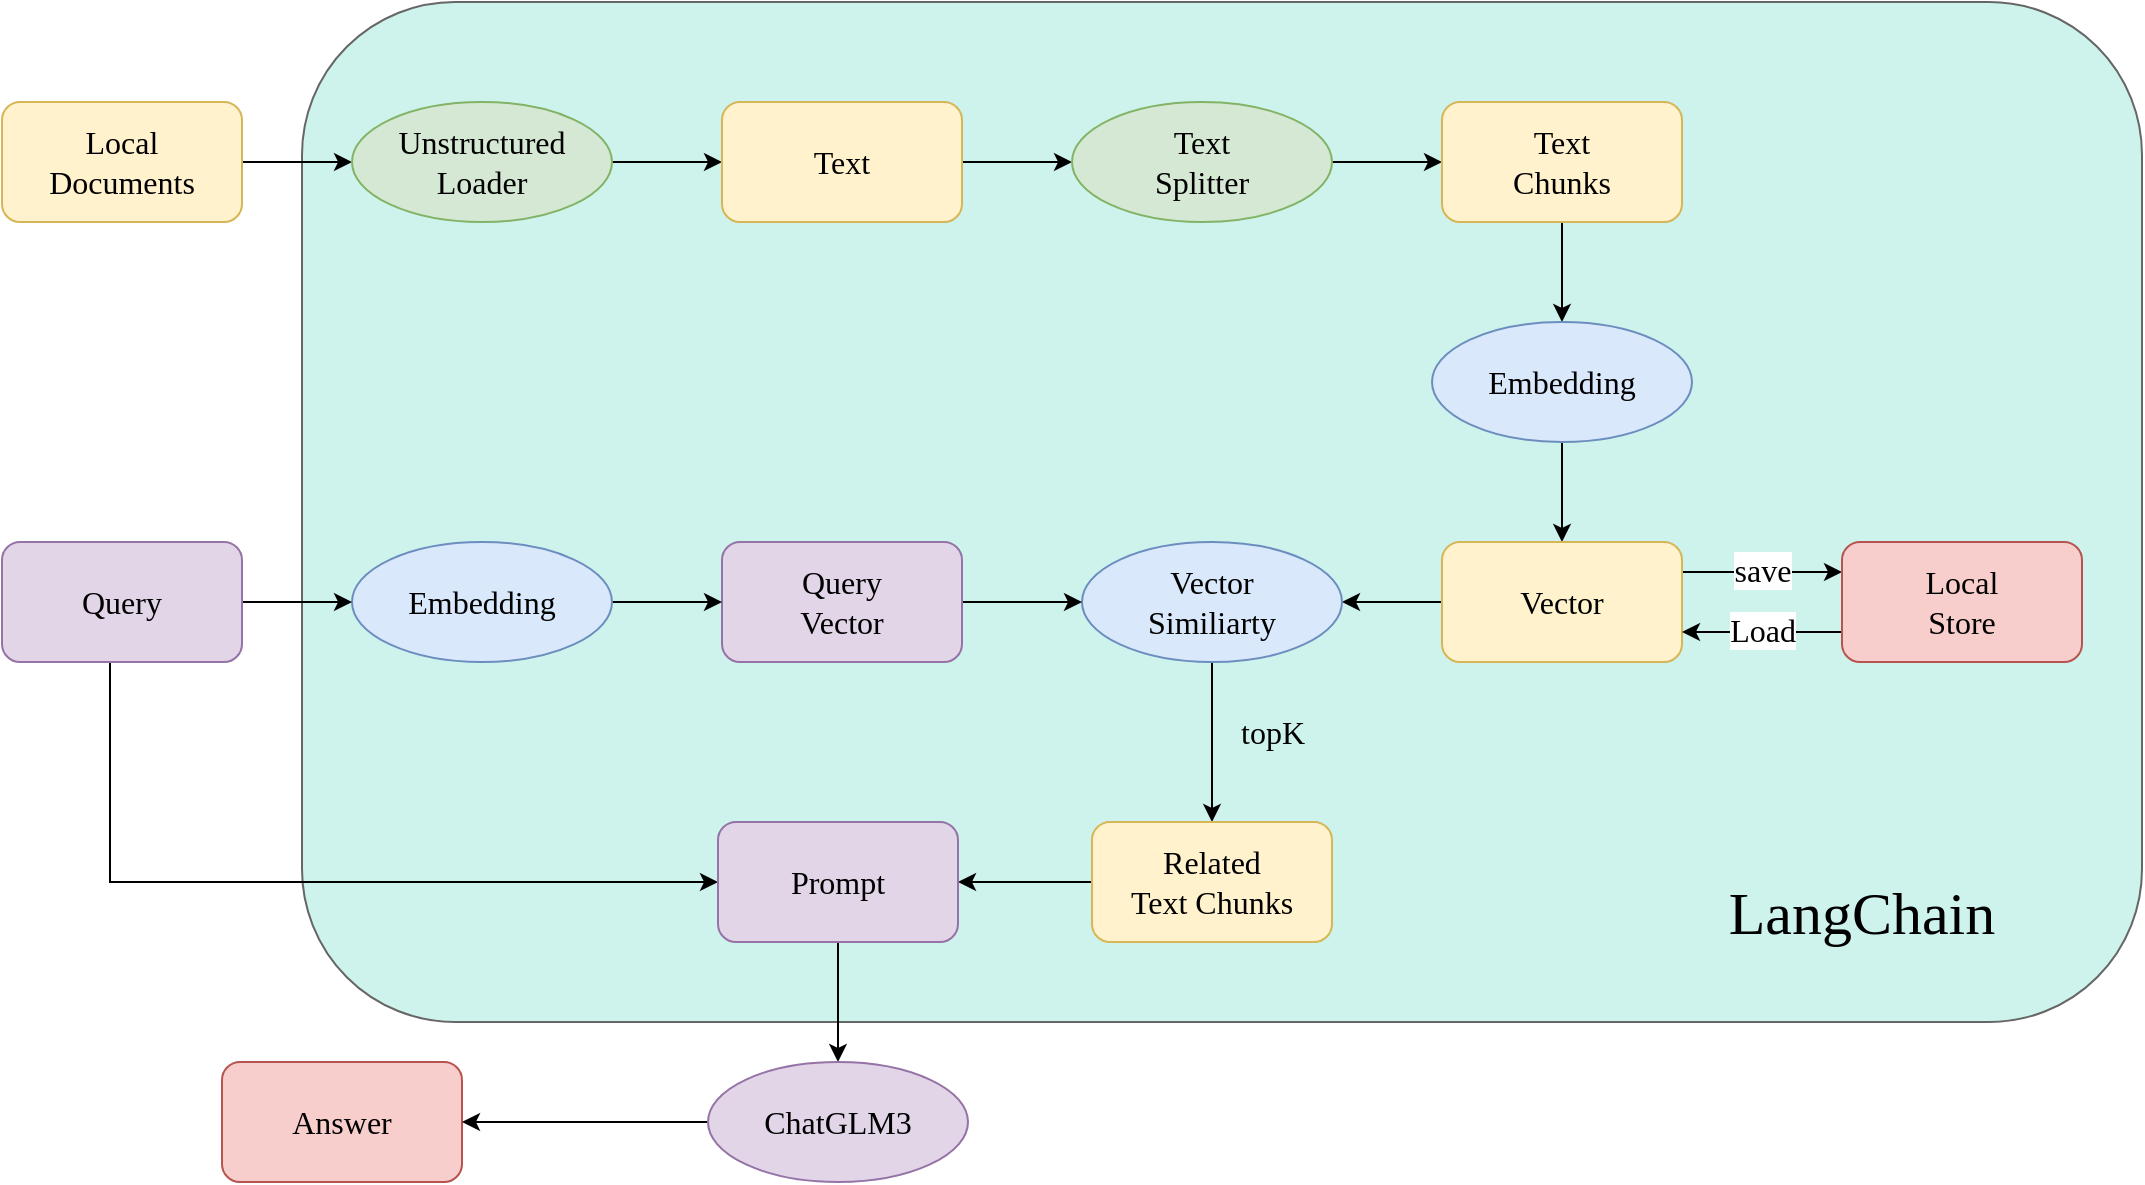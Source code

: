 <mxfile version="24.8.1">
  <diagram name="第 1 页" id="8JeEZKrJHRBEoHgwRUvl">
    <mxGraphModel dx="2066" dy="1141" grid="1" gridSize="10" guides="1" tooltips="1" connect="1" arrows="1" fold="1" page="1" pageScale="1" pageWidth="827" pageHeight="1169" math="0" shadow="0">
      <root>
        <mxCell id="0" />
        <mxCell id="1" parent="0" />
        <mxCell id="gi3k4BYyuWbSDJBH0W4Z-45" value="" style="rounded=1;whiteSpace=wrap;html=1;fillColor=#cef3ec;strokeColor=#666666;fontFamily=Comic Sans MS;fontColor=#333333;gradientColor=none;" vertex="1" parent="1">
          <mxGeometry x="160" y="130" width="920" height="510" as="geometry" />
        </mxCell>
        <mxCell id="gi3k4BYyuWbSDJBH0W4Z-22" value="" style="edgeStyle=orthogonalEdgeStyle;rounded=0;orthogonalLoop=1;jettySize=auto;html=1;fontFamily=Comic Sans MS;" edge="1" parent="1" source="gi3k4BYyuWbSDJBH0W4Z-1" target="gi3k4BYyuWbSDJBH0W4Z-2">
          <mxGeometry relative="1" as="geometry" />
        </mxCell>
        <mxCell id="gi3k4BYyuWbSDJBH0W4Z-1" value="&lt;font style=&quot;font-size: 16px;&quot;&gt;Local&lt;br&gt;Documents&lt;/font&gt;" style="rounded=1;whiteSpace=wrap;html=1;fillColor=#fff2cc;strokeColor=#d6b656;fontFamily=Comic Sans MS;" vertex="1" parent="1">
          <mxGeometry x="10" y="180" width="120" height="60" as="geometry" />
        </mxCell>
        <mxCell id="gi3k4BYyuWbSDJBH0W4Z-23" value="" style="edgeStyle=orthogonalEdgeStyle;rounded=0;orthogonalLoop=1;jettySize=auto;html=1;fontFamily=Comic Sans MS;" edge="1" parent="1" source="gi3k4BYyuWbSDJBH0W4Z-2" target="gi3k4BYyuWbSDJBH0W4Z-3">
          <mxGeometry relative="1" as="geometry" />
        </mxCell>
        <mxCell id="gi3k4BYyuWbSDJBH0W4Z-2" value="&lt;font style=&quot;font-size: 16px;&quot;&gt;Unstructured&lt;/font&gt;&lt;div style=&quot;font-size: 16px;&quot;&gt;&lt;font style=&quot;font-size: 16px;&quot;&gt;Loader&lt;/font&gt;&lt;/div&gt;" style="ellipse;whiteSpace=wrap;html=1;fillColor=#d5e8d4;strokeColor=#82b366;fontFamily=Comic Sans MS;" vertex="1" parent="1">
          <mxGeometry x="185" y="180" width="130" height="60" as="geometry" />
        </mxCell>
        <mxCell id="gi3k4BYyuWbSDJBH0W4Z-24" value="" style="edgeStyle=orthogonalEdgeStyle;rounded=0;orthogonalLoop=1;jettySize=auto;html=1;fontFamily=Comic Sans MS;" edge="1" parent="1" source="gi3k4BYyuWbSDJBH0W4Z-3" target="gi3k4BYyuWbSDJBH0W4Z-4">
          <mxGeometry relative="1" as="geometry" />
        </mxCell>
        <mxCell id="gi3k4BYyuWbSDJBH0W4Z-3" value="&lt;span style=&quot;font-size: 16px;&quot;&gt;Text&lt;/span&gt;" style="rounded=1;whiteSpace=wrap;html=1;fillColor=#fff2cc;strokeColor=#d6b656;fontFamily=Comic Sans MS;" vertex="1" parent="1">
          <mxGeometry x="370" y="180" width="120" height="60" as="geometry" />
        </mxCell>
        <mxCell id="gi3k4BYyuWbSDJBH0W4Z-25" value="" style="edgeStyle=orthogonalEdgeStyle;rounded=0;orthogonalLoop=1;jettySize=auto;html=1;fontFamily=Comic Sans MS;" edge="1" parent="1" source="gi3k4BYyuWbSDJBH0W4Z-4" target="gi3k4BYyuWbSDJBH0W4Z-5">
          <mxGeometry relative="1" as="geometry" />
        </mxCell>
        <mxCell id="gi3k4BYyuWbSDJBH0W4Z-4" value="&lt;span style=&quot;font-size: 16px;&quot;&gt;Text&lt;br&gt;Splitter&lt;/span&gt;" style="ellipse;whiteSpace=wrap;html=1;fillColor=#d5e8d4;strokeColor=#82b366;fontFamily=Comic Sans MS;" vertex="1" parent="1">
          <mxGeometry x="545" y="180" width="130" height="60" as="geometry" />
        </mxCell>
        <mxCell id="gi3k4BYyuWbSDJBH0W4Z-26" value="" style="edgeStyle=orthogonalEdgeStyle;rounded=0;orthogonalLoop=1;jettySize=auto;html=1;fontFamily=Comic Sans MS;" edge="1" parent="1" source="gi3k4BYyuWbSDJBH0W4Z-5" target="gi3k4BYyuWbSDJBH0W4Z-6">
          <mxGeometry relative="1" as="geometry" />
        </mxCell>
        <mxCell id="gi3k4BYyuWbSDJBH0W4Z-5" value="&lt;span style=&quot;font-size: 16px;&quot;&gt;Text&lt;/span&gt;&lt;div&gt;&lt;span style=&quot;font-size: 16px;&quot;&gt;Chunks&lt;/span&gt;&lt;/div&gt;" style="rounded=1;whiteSpace=wrap;html=1;fillColor=#fff2cc;strokeColor=#d6b656;fontFamily=Comic Sans MS;" vertex="1" parent="1">
          <mxGeometry x="730" y="180" width="120" height="60" as="geometry" />
        </mxCell>
        <mxCell id="gi3k4BYyuWbSDJBH0W4Z-27" value="" style="edgeStyle=orthogonalEdgeStyle;rounded=0;orthogonalLoop=1;jettySize=auto;html=1;fontFamily=Comic Sans MS;" edge="1" parent="1" source="gi3k4BYyuWbSDJBH0W4Z-6" target="gi3k4BYyuWbSDJBH0W4Z-7">
          <mxGeometry relative="1" as="geometry" />
        </mxCell>
        <mxCell id="gi3k4BYyuWbSDJBH0W4Z-6" value="&lt;span style=&quot;font-size: 16px;&quot;&gt;Embedding&lt;/span&gt;" style="ellipse;whiteSpace=wrap;html=1;fillColor=#dae8fc;strokeColor=#6c8ebf;fontFamily=Comic Sans MS;" vertex="1" parent="1">
          <mxGeometry x="725" y="290" width="130" height="60" as="geometry" />
        </mxCell>
        <mxCell id="gi3k4BYyuWbSDJBH0W4Z-29" style="edgeStyle=orthogonalEdgeStyle;rounded=0;orthogonalLoop=1;jettySize=auto;html=1;exitX=1;exitY=0.25;exitDx=0;exitDy=0;entryX=0;entryY=0.25;entryDx=0;entryDy=0;fontFamily=Comic Sans MS;" edge="1" parent="1" source="gi3k4BYyuWbSDJBH0W4Z-7" target="gi3k4BYyuWbSDJBH0W4Z-9">
          <mxGeometry relative="1" as="geometry" />
        </mxCell>
        <mxCell id="gi3k4BYyuWbSDJBH0W4Z-31" value="save" style="edgeLabel;html=1;align=center;verticalAlign=middle;resizable=0;points=[];fontSize=16;fontFamily=Comic Sans MS;" vertex="1" connectable="0" parent="gi3k4BYyuWbSDJBH0W4Z-29">
          <mxGeometry x="0.1" y="1" relative="1" as="geometry">
            <mxPoint x="-4" as="offset" />
          </mxGeometry>
        </mxCell>
        <mxCell id="gi3k4BYyuWbSDJBH0W4Z-34" value="" style="edgeStyle=orthogonalEdgeStyle;rounded=0;orthogonalLoop=1;jettySize=auto;html=1;fontFamily=Comic Sans MS;" edge="1" parent="1" source="gi3k4BYyuWbSDJBH0W4Z-7" target="gi3k4BYyuWbSDJBH0W4Z-11">
          <mxGeometry relative="1" as="geometry" />
        </mxCell>
        <mxCell id="gi3k4BYyuWbSDJBH0W4Z-7" value="&lt;span style=&quot;font-size: 16px;&quot;&gt;Vector&lt;/span&gt;" style="rounded=1;whiteSpace=wrap;html=1;fillColor=#fff2cc;strokeColor=#d6b656;fontFamily=Comic Sans MS;" vertex="1" parent="1">
          <mxGeometry x="730" y="400" width="120" height="60" as="geometry" />
        </mxCell>
        <mxCell id="gi3k4BYyuWbSDJBH0W4Z-30" style="edgeStyle=orthogonalEdgeStyle;rounded=0;orthogonalLoop=1;jettySize=auto;html=1;exitX=0;exitY=0.75;exitDx=0;exitDy=0;entryX=1;entryY=0.75;entryDx=0;entryDy=0;fontFamily=Comic Sans MS;" edge="1" parent="1" source="gi3k4BYyuWbSDJBH0W4Z-9" target="gi3k4BYyuWbSDJBH0W4Z-7">
          <mxGeometry relative="1" as="geometry" />
        </mxCell>
        <mxCell id="gi3k4BYyuWbSDJBH0W4Z-33" value="Load" style="edgeLabel;html=1;align=center;verticalAlign=middle;resizable=0;points=[];fontSize=16;fontFamily=Comic Sans MS;" vertex="1" connectable="0" parent="gi3k4BYyuWbSDJBH0W4Z-30">
          <mxGeometry x="-0.125" y="2" relative="1" as="geometry">
            <mxPoint x="-5" y="-3" as="offset" />
          </mxGeometry>
        </mxCell>
        <mxCell id="gi3k4BYyuWbSDJBH0W4Z-9" value="&lt;span style=&quot;font-size: 16px;&quot;&gt;Local&lt;br&gt;Store&lt;/span&gt;" style="rounded=1;whiteSpace=wrap;html=1;fillColor=#f8cecc;strokeColor=#b85450;fontFamily=Comic Sans MS;" vertex="1" parent="1">
          <mxGeometry x="930" y="400" width="120" height="60" as="geometry" />
        </mxCell>
        <mxCell id="gi3k4BYyuWbSDJBH0W4Z-36" value="" style="edgeStyle=orthogonalEdgeStyle;rounded=0;orthogonalLoop=1;jettySize=auto;html=1;fontFamily=Comic Sans MS;" edge="1" parent="1" source="gi3k4BYyuWbSDJBH0W4Z-11" target="gi3k4BYyuWbSDJBH0W4Z-16">
          <mxGeometry relative="1" as="geometry" />
        </mxCell>
        <mxCell id="gi3k4BYyuWbSDJBH0W4Z-11" value="&lt;span style=&quot;font-size: 16px;&quot;&gt;Vector&lt;br&gt;Similiarty&lt;/span&gt;" style="ellipse;whiteSpace=wrap;html=1;fillColor=#dae8fc;strokeColor=#6c8ebf;fontFamily=Comic Sans MS;" vertex="1" parent="1">
          <mxGeometry x="550" y="400" width="130" height="60" as="geometry" />
        </mxCell>
        <mxCell id="gi3k4BYyuWbSDJBH0W4Z-35" value="" style="edgeStyle=orthogonalEdgeStyle;rounded=0;orthogonalLoop=1;jettySize=auto;html=1;fontFamily=Comic Sans MS;" edge="1" parent="1" source="gi3k4BYyuWbSDJBH0W4Z-12" target="gi3k4BYyuWbSDJBH0W4Z-11">
          <mxGeometry relative="1" as="geometry" />
        </mxCell>
        <mxCell id="gi3k4BYyuWbSDJBH0W4Z-12" value="&lt;span style=&quot;font-size: 16px;&quot;&gt;Query&lt;/span&gt;&lt;div&gt;&lt;span style=&quot;font-size: 16px;&quot;&gt;Vector&lt;/span&gt;&lt;/div&gt;" style="rounded=1;whiteSpace=wrap;html=1;fillColor=#e1d5e7;strokeColor=#9673a6;fontFamily=Comic Sans MS;" vertex="1" parent="1">
          <mxGeometry x="370" y="400" width="120" height="60" as="geometry" />
        </mxCell>
        <mxCell id="gi3k4BYyuWbSDJBH0W4Z-40" value="" style="edgeStyle=orthogonalEdgeStyle;rounded=0;orthogonalLoop=1;jettySize=auto;html=1;fontFamily=Comic Sans MS;" edge="1" parent="1" source="gi3k4BYyuWbSDJBH0W4Z-13" target="gi3k4BYyuWbSDJBH0W4Z-12">
          <mxGeometry relative="1" as="geometry" />
        </mxCell>
        <mxCell id="gi3k4BYyuWbSDJBH0W4Z-13" value="&lt;span style=&quot;font-size: 16px;&quot;&gt;Embedding&lt;/span&gt;" style="ellipse;whiteSpace=wrap;html=1;fillColor=#dae8fc;strokeColor=#6c8ebf;fontFamily=Comic Sans MS;" vertex="1" parent="1">
          <mxGeometry x="185" y="400" width="130" height="60" as="geometry" />
        </mxCell>
        <mxCell id="gi3k4BYyuWbSDJBH0W4Z-39" value="" style="edgeStyle=orthogonalEdgeStyle;rounded=0;orthogonalLoop=1;jettySize=auto;html=1;fontFamily=Comic Sans MS;" edge="1" parent="1" source="gi3k4BYyuWbSDJBH0W4Z-14" target="gi3k4BYyuWbSDJBH0W4Z-13">
          <mxGeometry relative="1" as="geometry" />
        </mxCell>
        <mxCell id="gi3k4BYyuWbSDJBH0W4Z-41" style="edgeStyle=orthogonalEdgeStyle;rounded=0;orthogonalLoop=1;jettySize=auto;html=1;entryX=0;entryY=0.5;entryDx=0;entryDy=0;exitX=0.45;exitY=0.983;exitDx=0;exitDy=0;exitPerimeter=0;fontFamily=Comic Sans MS;" edge="1" parent="1" source="gi3k4BYyuWbSDJBH0W4Z-14" target="gi3k4BYyuWbSDJBH0W4Z-18">
          <mxGeometry relative="1" as="geometry" />
        </mxCell>
        <mxCell id="gi3k4BYyuWbSDJBH0W4Z-14" value="&lt;span style=&quot;font-size: 16px;&quot;&gt;Query&lt;/span&gt;" style="rounded=1;whiteSpace=wrap;html=1;fillColor=#e1d5e7;strokeColor=#9673a6;fontFamily=Comic Sans MS;" vertex="1" parent="1">
          <mxGeometry x="10" y="400" width="120" height="60" as="geometry" />
        </mxCell>
        <mxCell id="gi3k4BYyuWbSDJBH0W4Z-38" value="" style="edgeStyle=orthogonalEdgeStyle;rounded=0;orthogonalLoop=1;jettySize=auto;html=1;fontFamily=Comic Sans MS;" edge="1" parent="1" source="gi3k4BYyuWbSDJBH0W4Z-16" target="gi3k4BYyuWbSDJBH0W4Z-18">
          <mxGeometry relative="1" as="geometry" />
        </mxCell>
        <mxCell id="gi3k4BYyuWbSDJBH0W4Z-16" value="&lt;span style=&quot;font-size: 16px;&quot;&gt;Related&lt;br&gt;Text Chunks&lt;/span&gt;" style="rounded=1;whiteSpace=wrap;html=1;fillColor=#fff2cc;strokeColor=#d6b656;fontFamily=Comic Sans MS;" vertex="1" parent="1">
          <mxGeometry x="555" y="540" width="120" height="60" as="geometry" />
        </mxCell>
        <mxCell id="gi3k4BYyuWbSDJBH0W4Z-42" value="" style="edgeStyle=orthogonalEdgeStyle;rounded=0;orthogonalLoop=1;jettySize=auto;html=1;fontFamily=Comic Sans MS;" edge="1" parent="1" source="gi3k4BYyuWbSDJBH0W4Z-18" target="gi3k4BYyuWbSDJBH0W4Z-21">
          <mxGeometry relative="1" as="geometry" />
        </mxCell>
        <mxCell id="gi3k4BYyuWbSDJBH0W4Z-18" value="&lt;span style=&quot;font-size: 16px;&quot;&gt;Prompt&lt;/span&gt;" style="rounded=1;whiteSpace=wrap;html=1;fillColor=#e1d5e7;strokeColor=#9673a6;fontFamily=Comic Sans MS;" vertex="1" parent="1">
          <mxGeometry x="368" y="540" width="120" height="60" as="geometry" />
        </mxCell>
        <mxCell id="gi3k4BYyuWbSDJBH0W4Z-20" value="&lt;span style=&quot;font-size: 16px;&quot;&gt;Answer&lt;/span&gt;" style="rounded=1;whiteSpace=wrap;html=1;fillColor=#f8cecc;strokeColor=#b85450;fontFamily=Comic Sans MS;" vertex="1" parent="1">
          <mxGeometry x="120" y="660" width="120" height="60" as="geometry" />
        </mxCell>
        <mxCell id="gi3k4BYyuWbSDJBH0W4Z-43" style="edgeStyle=orthogonalEdgeStyle;rounded=0;orthogonalLoop=1;jettySize=auto;html=1;exitX=0;exitY=0.5;exitDx=0;exitDy=0;fontFamily=Comic Sans MS;" edge="1" parent="1" source="gi3k4BYyuWbSDJBH0W4Z-21" target="gi3k4BYyuWbSDJBH0W4Z-20">
          <mxGeometry relative="1" as="geometry" />
        </mxCell>
        <mxCell id="gi3k4BYyuWbSDJBH0W4Z-21" value="&lt;span style=&quot;font-size: 16px;&quot;&gt;ChatGLM3&lt;/span&gt;" style="ellipse;whiteSpace=wrap;html=1;fillColor=#e1d5e7;strokeColor=#9673a6;fontFamily=Comic Sans MS;" vertex="1" parent="1">
          <mxGeometry x="363" y="660" width="130" height="60" as="geometry" />
        </mxCell>
        <mxCell id="gi3k4BYyuWbSDJBH0W4Z-37" value="&lt;font style=&quot;font-size: 16px;&quot;&gt;topK&lt;/font&gt;" style="text;html=1;align=center;verticalAlign=middle;resizable=0;points=[];autosize=1;strokeColor=none;fillColor=none;fontFamily=Comic Sans MS;" vertex="1" parent="1">
          <mxGeometry x="615" y="480" width="60" height="30" as="geometry" />
        </mxCell>
        <mxCell id="gi3k4BYyuWbSDJBH0W4Z-46" value="&lt;font style=&quot;font-size: 30px;&quot;&gt;LangChain&lt;/font&gt;" style="text;html=1;align=center;verticalAlign=middle;whiteSpace=wrap;rounded=0;fontFamily=Comic Sans MS;" vertex="1" parent="1">
          <mxGeometry x="910" y="570" width="60" height="30" as="geometry" />
        </mxCell>
      </root>
    </mxGraphModel>
  </diagram>
</mxfile>
